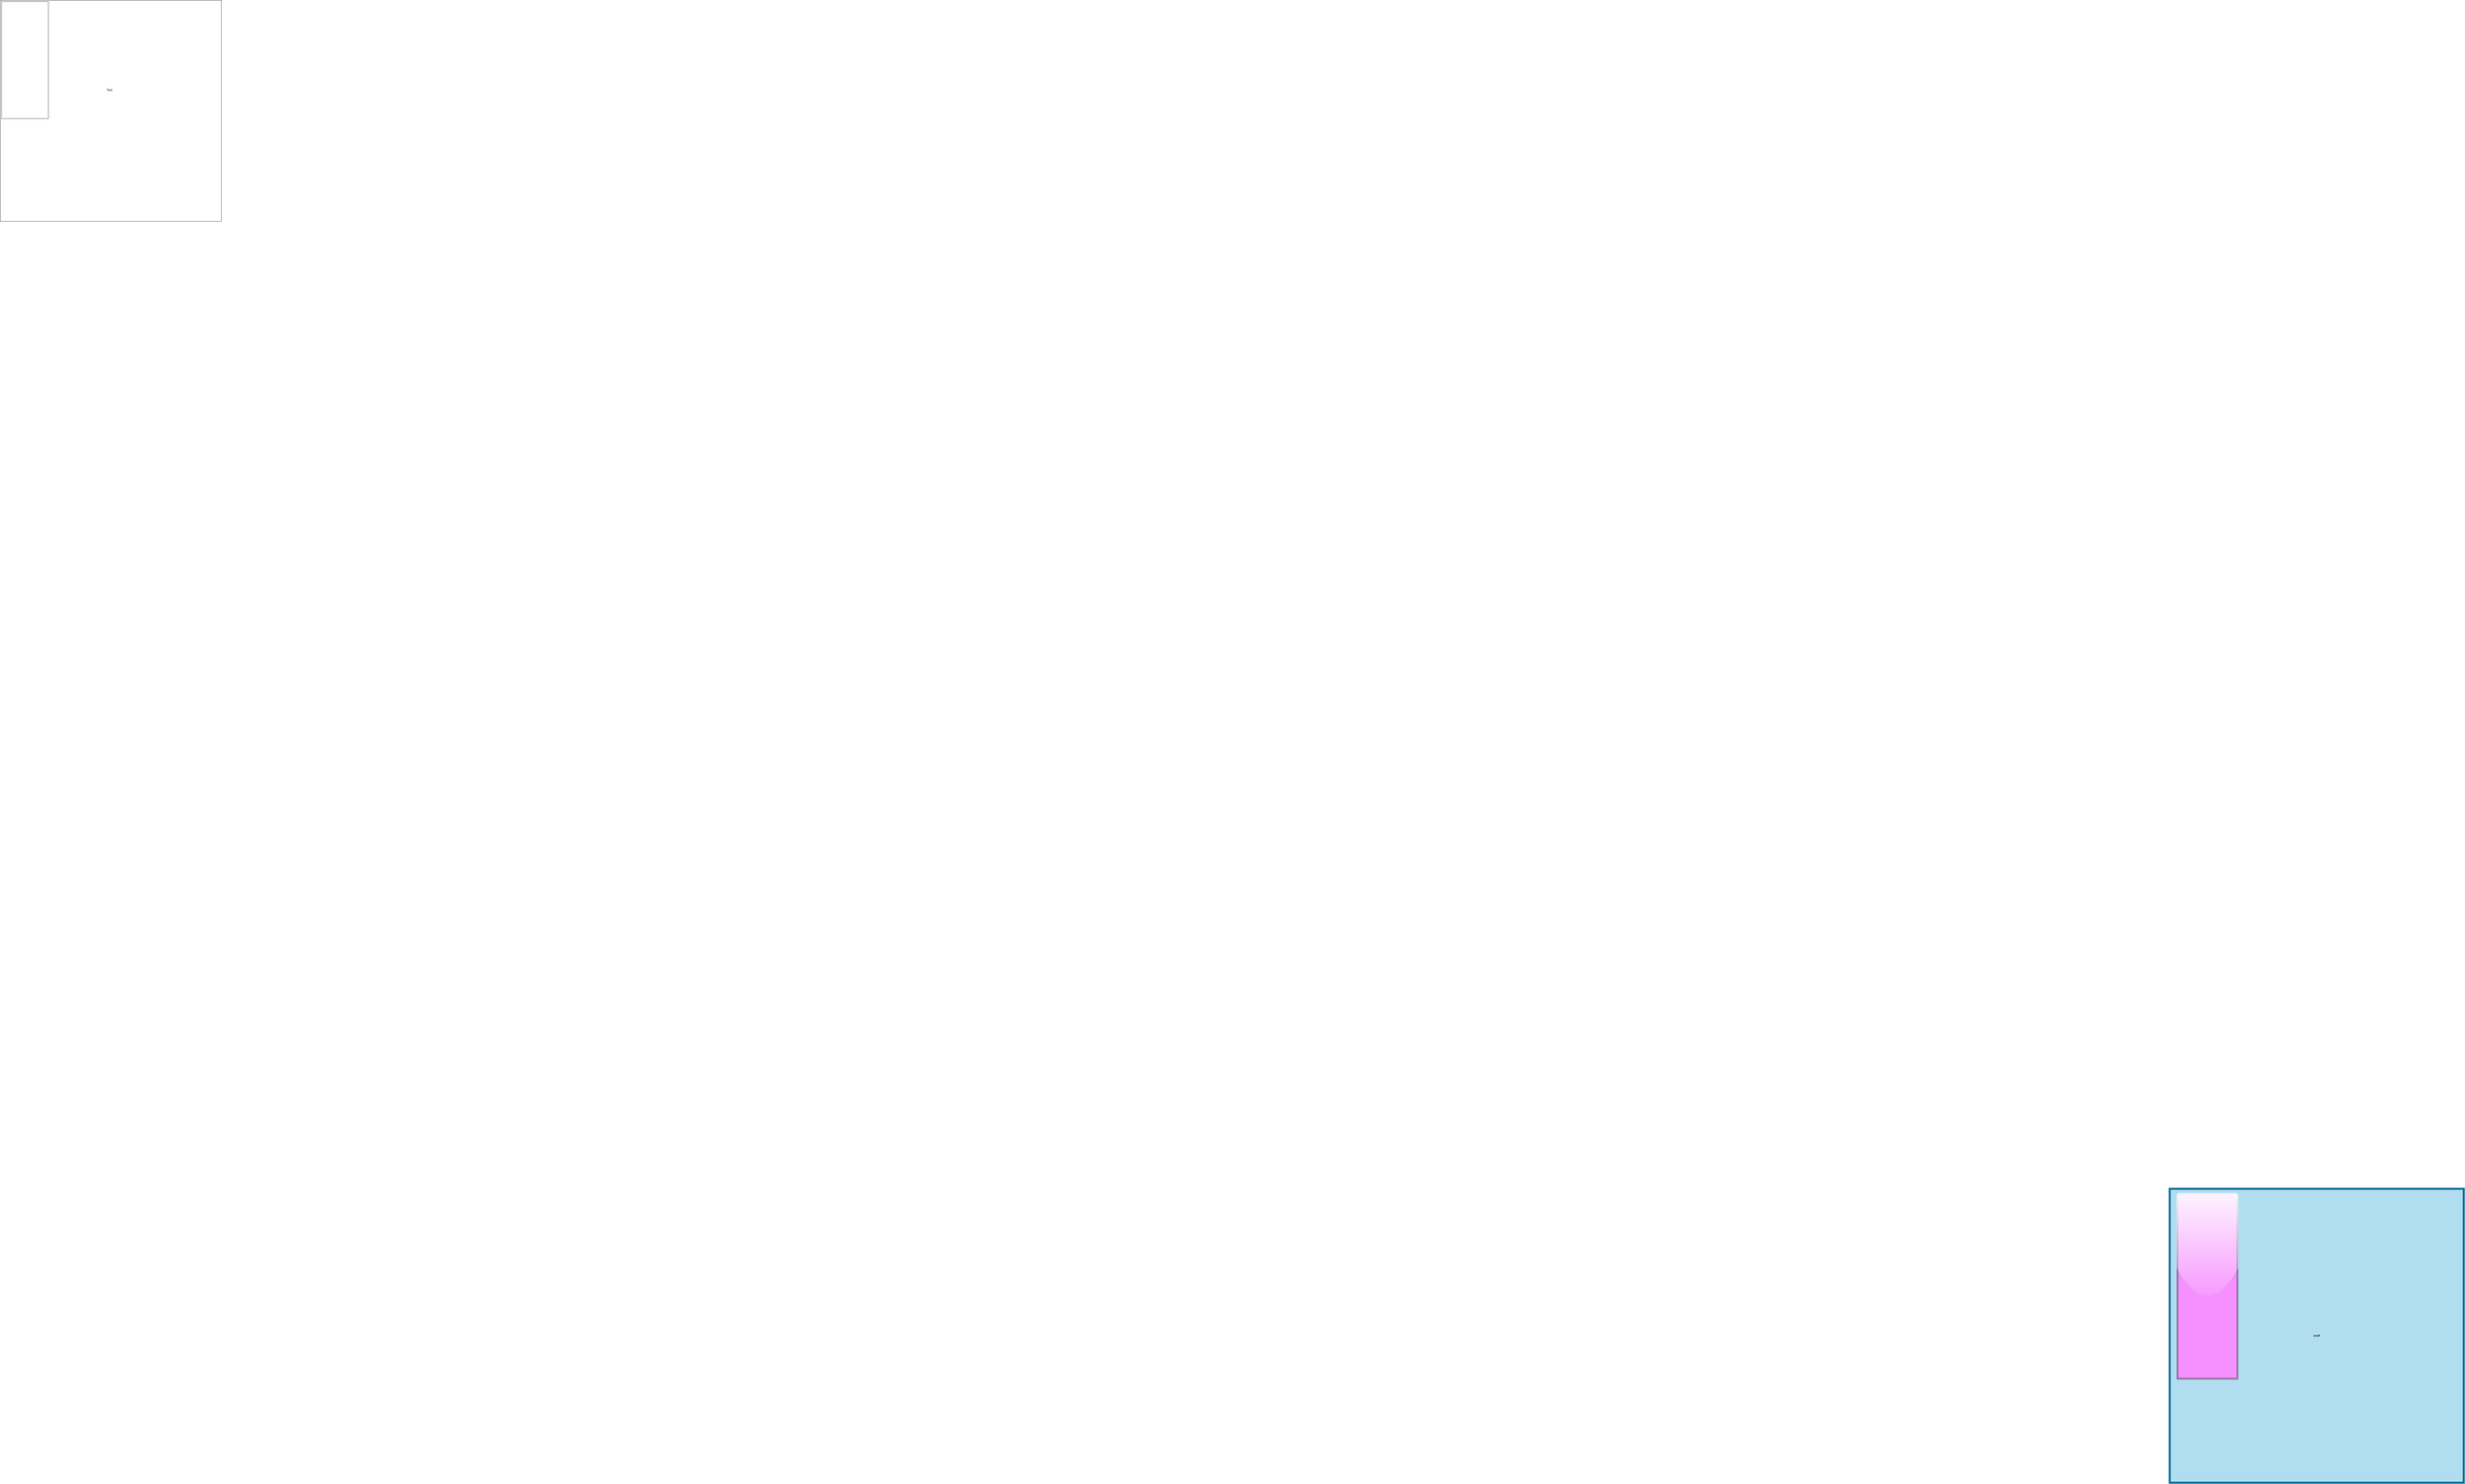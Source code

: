 <mxfile>
    <diagram id="bmnRJ_pp2FJ-vGZJiEZU" name="Page-1">
        <mxGraphModel dx="3620" dy="9097" grid="1" gridSize="10" guides="1" tooltips="1" connect="1" arrows="1" fold="1" page="1" pageScale="1" pageWidth="850" pageHeight="1100" math="0" shadow="0">
            <root>
                <mxCell id="0"/>
                <mxCell id="1" style="" parent="0"/>
                <mxCell id="6" value="knkff" style="whiteSpace=wrap;html=1;aspect=fixed;fillColor=#b1ddf0;strokeColor=#10739e;strokeWidth=8;movable=1;resizable=1;rotatable=1;deletable=1;editable=1;locked=0;connectable=1;perimeterSpacing=6;rounded=0;" vertex="1" parent="1">
                    <mxGeometry x="6640" y="-3130" width="1130" height="1130" as="geometry"/>
                </mxCell>
                <mxCell id="7" value="" style="rounded=1;whiteSpace=wrap;html=1;fillColor=light-dark(#F68FFF,#392F3F);strokeColor=#9673a6;glass=1;shadow=0;arcSize=0;gradientColor=none;perimeterSpacing=4;strokeWidth=7;fillStyle=solid;" vertex="1" parent="1">
                    <mxGeometry x="6670" y="-3110" width="230" height="710" as="geometry"/>
                </mxCell>
                <mxCell id="8" value="" style="whiteSpace=wrap;html=1;aspect=fixed;movable=1;resizable=1;rotatable=1;deletable=1;editable=1;locked=0;connectable=1;" vertex="1" parent="1">
                    <mxGeometry x="-1700" y="-7700" width="850" height="850" as="geometry"/>
                </mxCell>
                <mxCell id="9" value="main window" style="" parent="0"/>
                <mxCell id="10" value="" style="whiteSpace=wrap;html=1;aspect=fixed;" vertex="1" parent="9">
                    <mxGeometry x="-1700" y="-7700" width="850" height="850" as="geometry"/>
                </mxCell>
                <mxCell id="11" value="" style="rounded=0;whiteSpace=wrap;html=1;rotation=90;" vertex="1" parent="9">
                    <mxGeometry x="-1830" y="-7560" width="450" height="180" as="geometry"/>
                </mxCell>
                <mxCell id="13" value="Text" style="text;strokeColor=none;align=center;fillColor=none;html=1;verticalAlign=middle;whiteSpace=wrap;rounded=0;" vertex="1" parent="9">
                    <mxGeometry x="-1540" y="-7430" width="520" height="150" as="geometry"/>
                </mxCell>
            </root>
        </mxGraphModel>
    </diagram>
</mxfile>